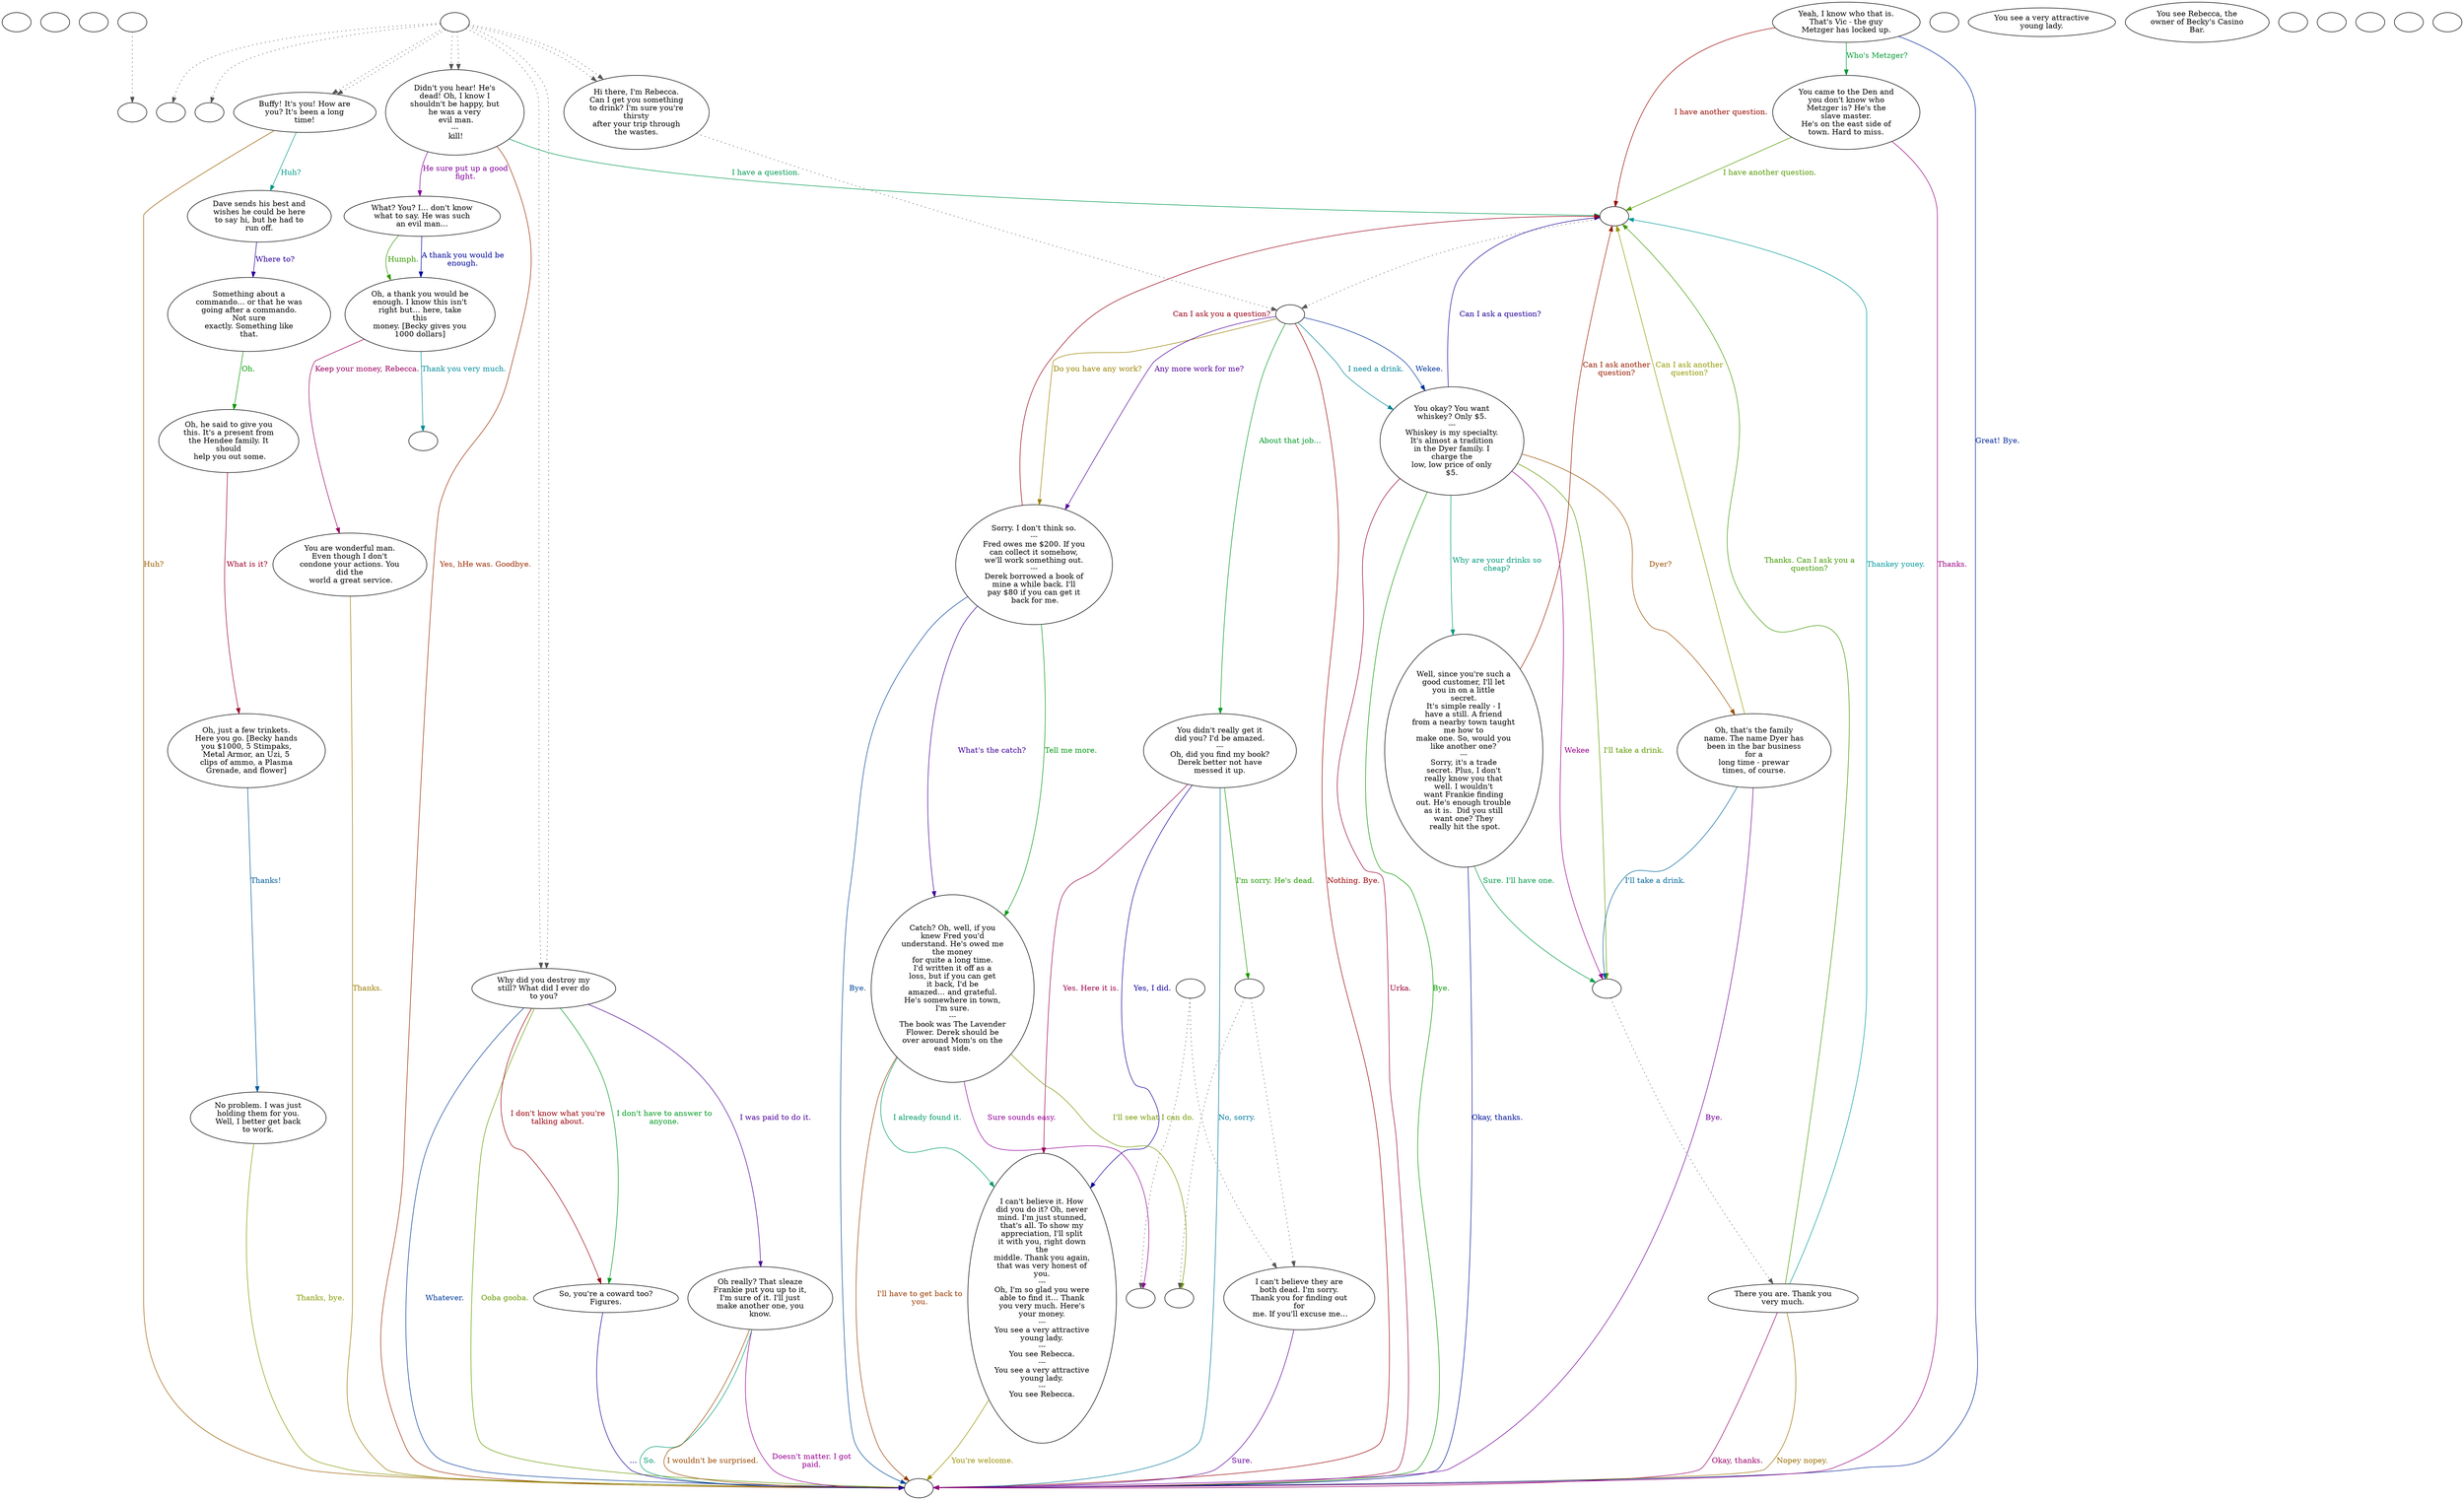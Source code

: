 digraph dcRebecc {
  "checkPartyMembersNearDoor" [style=filled       fillcolor="#FFFFFF"       color="#000000"]
  "checkPartyMembersNearDoor" [label=""]
  "start" [style=filled       fillcolor="#FFFFFF"       color="#000000"]
  "start" [label=""]
  "critter_p_proc" [style=filled       fillcolor="#FFFFFF"       color="#000000"]
  "critter_p_proc" [label=""]
  "pickup_p_proc" [style=filled       fillcolor="#FFFFFF"       color="#000000"]
  "pickup_p_proc" -> "Node998" [style=dotted color="#555555"]
  "pickup_p_proc" [label=""]
  "talk_p_proc" [style=filled       fillcolor="#FFFFFF"       color="#000000"]
  "talk_p_proc" -> "Node015" [style=dotted color="#555555"]
  "talk_p_proc" -> "Node026" [style=dotted color="#555555"]
  "talk_p_proc" -> "Node027" [style=dotted color="#555555"]
  "talk_p_proc" -> "Node027" [style=dotted color="#555555"]
  "talk_p_proc" -> "Node016" [style=dotted color="#555555"]
  "talk_p_proc" -> "Node016" [style=dotted color="#555555"]
  "talk_p_proc" -> "Node022" [style=dotted color="#555555"]
  "talk_p_proc" -> "Node022" [style=dotted color="#555555"]
  "talk_p_proc" -> "Node001" [style=dotted color="#555555"]
  "talk_p_proc" -> "Node001" [style=dotted color="#555555"]
  "talk_p_proc" [label=""]
  "destroy_p_proc" [style=filled       fillcolor="#FFFFFF"       color="#000000"]
  "destroy_p_proc" [label=""]
  "look_at_p_proc" [style=filled       fillcolor="#FFFFFF"       color="#000000"]
  "look_at_p_proc" [label="You see a very attractive\nyoung lady."]
  "description_p_proc" [style=filled       fillcolor="#FFFFFF"       color="#000000"]
  "description_p_proc" [label="You see Rebecca, the\nowner of Becky's Casino\nBar."]
  "use_skill_on_p_proc" [style=filled       fillcolor="#FFFFFF"       color="#000000"]
  "use_skill_on_p_proc" [label=""]
  "damage_p_proc" [style=filled       fillcolor="#FFFFFF"       color="#000000"]
  "damage_p_proc" [label=""]
  "map_enter_p_proc" [style=filled       fillcolor="#FFFFFF"       color="#000000"]
  "map_enter_p_proc" [label=""]
  "map_exit_p_proc" [style=filled       fillcolor="#FFFFFF"       color="#000000"]
  "map_exit_p_proc" [label=""]
  "timed_event_p_proc" [style=filled       fillcolor="#FFFFFF"       color="#000000"]
  "timed_event_p_proc" [label=""]
  "Node998" [style=filled       fillcolor="#FFFFFF"       color="#000000"]
  "Node998" [label=""]
  "Node999" [style=filled       fillcolor="#FFFFFF"       color="#000000"]
  "Node999" [label=""]
  "Node001" [style=filled       fillcolor="#FFFFFF"       color="#000000"]
  "Node001" -> "Node003" [style=dotted color="#555555"]
  "Node001" [label="Hi there, I'm Rebecca.\nCan I get you something\nto drink? I'm sure you're\nthirsty\nafter your trip through\nthe wastes."]
  "Node002" [style=filled       fillcolor="#FFFFFF"       color="#000000"]
  "Node002" -> "Node003" [style=dotted color="#555555"]
  "Node002" [label=""]
  "Node003" [style=filled       fillcolor="#FFFFFF"       color="#000000"]
  "Node003" [label=""]
  "Node003" -> "Node004" [label="I need a drink." color="#008499" fontcolor="#008499"]
  "Node003" -> "Node008" [label="Do you have any work?" color="#998100" fontcolor="#998100"]
  "Node003" -> "Node008" [label="Any more work for me?" color="#540099" fontcolor="#540099"]
  "Node003" -> "Node010" [label="About that job..." color="#009928" fontcolor="#009928"]
  "Node003" -> "Node999" [label="Nothing. Bye." color="#990005" fontcolor="#990005"]
  "Node003" -> "Node004" [label="Wekee." color="#003299" fontcolor="#003299"]
  "Node004" [style=filled       fillcolor="#FFFFFF"       color="#000000"]
  "Node004" [label="You okay? You want\nwhiskey? Only $5.\n---\nWhiskey is my specialty.\nIt's almost a tradition\nin the Dyer family. I\ncharge the\nlow, low price of only\n$5."]
  "Node004" -> "Node990" [label="I'll take a drink." color="#5E9900" fontcolor="#5E9900"]
  "Node004" -> "Node990" [label="Wekee" color="#99008B" fontcolor="#99008B"]
  "Node004" -> "Node006" [label="Why are your drinks so\ncheap?" color="#00997A" fontcolor="#00997A"]
  "Node004" -> "Node005" [label="Dyer?" color="#994E00" fontcolor="#994E00"]
  "Node004" -> "Node002" [label="Can I ask a question?" color="#210099" fontcolor="#210099"]
  "Node004" -> "Node999" [label="Bye." color="#0C9900" fontcolor="#0C9900"]
  "Node004" -> "Node999" [label="Urka." color="#990038" fontcolor="#990038"]
  "Node005" [style=filled       fillcolor="#FFFFFF"       color="#000000"]
  "Node005" [label="Oh, that's the family\nname. The name Dyer has\nbeen in the bar business\nfor a\nlong time - prewar\ntimes, of course."]
  "Node005" -> "Node990" [label="I'll take a drink." color="#006599" fontcolor="#006599"]
  "Node005" -> "Node002" [label="Can I ask another\nquestion?" color="#929900" fontcolor="#929900"]
  "Node005" -> "Node999" [label="Bye." color="#740099" fontcolor="#740099"]
  "Node006" [style=filled       fillcolor="#FFFFFF"       color="#000000"]
  "Node006" [label="Well, since you're such a\ngood customer, I'll let\nyou in on a little\nsecret.\nIt's simple really - I\nhave a still. A friend\nfrom a nearby town taught\nme how to\nmake one. So, would you\nlike another one?\n---\nSorry, it's a trade\nsecret. Plus, I don't\nreally know you that\nwell. I wouldn't\nwant Frankie finding\nout. He's enough trouble\nas it is.  Did you still\nwant one? They\n really hit the spot."]
  "Node006" -> "Node990" [label="Sure. I'll have one." color="#009947" fontcolor="#009947"]
  "Node006" -> "Node002" [label="Can I ask another\nquestion?" color="#991B00" fontcolor="#991B00"]
  "Node006" -> "Node999" [label="Okay, thanks." color="#001299" fontcolor="#001299"]
  "Node007" [style=filled       fillcolor="#FFFFFF"       color="#000000"]
  "Node007" [label="There you are. Thank you\nvery much."]
  "Node007" -> "Node002" [label="Thanks. Can I ask you a\nquestion?" color="#3F9900" fontcolor="#3F9900"]
  "Node007" -> "Node999" [label="Okay, thanks." color="#99006B" fontcolor="#99006B"]
  "Node007" -> "Node002" [label="Thankey youey." color="#009899" fontcolor="#009899"]
  "Node007" -> "Node999" [label="Nopey nopey." color="#996D00" fontcolor="#996D00"]
  "Node008" [style=filled       fillcolor="#FFFFFF"       color="#000000"]
  "Node008" [label="Sorry. I don't think so.\n---\nFred owes me $200. If you\ncan collect it somehow,\nwe'll work something out.\n---\nDerek borrowed a book of\nmine a while back. I'll\npay $80 if you can get it\n back for me."]
  "Node008" -> "Node009" [label="What's the catch?" color="#410099" fontcolor="#410099"]
  "Node008" -> "Node009" [label="Tell me more." color="#009914" fontcolor="#009914"]
  "Node008" -> "Node002" [label="Can I ask you a question?" color="#990019" fontcolor="#990019"]
  "Node008" -> "Node999" [label="Bye." color="#004599" fontcolor="#004599"]
  "Node009" [style=filled       fillcolor="#FFFFFF"       color="#000000"]
  "Node009" [label="Catch? Oh, well, if you\nknew Fred you'd\nunderstand. He's owed me\nthe money\nfor quite a long time.\nI'd written it off as a\nloss, but if you can get\nit back, I'd be\namazed… and grateful.\nHe's somewhere in town,\nI'm sure.\n---\nThe book was The Lavender\nFlower. Derek should be\nover around Mom's on the\neast side."]
  "Node009" -> "Node989" [label="I'll see what I can do." color="#729900" fontcolor="#729900"]
  "Node009" -> "Node988" [label="Sure sounds easy." color="#930099" fontcolor="#930099"]
  "Node009" -> "Node011" [label="I already found it." color="#009967" fontcolor="#009967"]
  "Node009" -> "Node999" [label="I'll have to get back to\nyou." color="#993A00" fontcolor="#993A00"]
  "Node010" [style=filled       fillcolor="#FFFFFF"       color="#000000"]
  "Node010" [label="You didn't really get it\ndid you? I'd be amazed.\n---\nOh, did you find my book?\nDerek better not have\nmessed it up."]
  "Node010" -> "Node011" [label="Yes, I did." color="#0E0099" fontcolor="#0E0099"]
  "Node010" -> "Node987" [label="I'm sorry. He's dead." color="#1F9900" fontcolor="#1F9900"]
  "Node010" -> "Node011" [label="Yes. Here it is." color="#99004C" fontcolor="#99004C"]
  "Node010" -> "Node999" [label="No, sorry." color="#007899" fontcolor="#007899"]
  "Node011" [style=filled       fillcolor="#FFFFFF"       color="#000000"]
  "Node011" [label="I can't believe it. How\ndid you do it? Oh, never\nmind. I'm just stunned,\nthat's all. To show my\nappreciation, I'll split\nit with you, right down\nthe\nmiddle. Thank you again,\nthat was very honest of\nyou.\n---\nOh, I'm so glad you were\nable to find it… Thank\nyou very much. Here's\nyour money.\n---\nYou see a very attractive\nyoung lady.\n---\nYou see Rebecca.\n---\nYou see a very attractive\nyoung lady.\n---\nYou see Rebecca."]
  "Node011" -> "Node999" [label="You're welcome." color="#998D00" fontcolor="#998D00"]
  "Node012" [style=filled       fillcolor="#FFFFFF"       color="#000000"]
  "Node012" [label="I can't believe they are\nboth dead. I'm sorry.\nThank you for finding out\nfor\n me. If you'll excuse me…"]
  "Node012" -> "Node999" [label="Sure." color="#600099" fontcolor="#600099"]
  "Node013" [style=filled       fillcolor="#FFFFFF"       color="#000000"]
  "Node013" [label="Yeah, I know who that is.\nThat's Vic - the guy\nMetzger has locked up."]
  "Node013" -> "Node014" [label="Who's Metzger?" color="#009934" fontcolor="#009934"]
  "Node013" -> "Node002" [label="I have another question." color="#990700" fontcolor="#990700"]
  "Node013" -> "Node999" [label="Great! Bye." color="#002699" fontcolor="#002699"]
  "Node014" [style=filled       fillcolor="#FFFFFF"       color="#000000"]
  "Node014" [label="You came to the Den and\nyou don't know who\nMetzger is? He's the\nslave master.\nHe's on the east side of\ntown. Hard to miss."]
  "Node014" -> "Node002" [label="I have another question." color="#529900" fontcolor="#529900"]
  "Node014" -> "Node999" [label="Thanks." color="#99007F" fontcolor="#99007F"]
  "Node015" [style=filled       fillcolor="#FFFFFF"       color="#000000"]
  "Node015" [label=""]
  "Node016" [style=filled       fillcolor="#FFFFFF"       color="#000000"]
  "Node016" [label="Buffy! It's you! How are\nyou? It's been a long\ntime!"]
  "Node016" -> "Node017" [label="Huh?" color="#009986" fontcolor="#009986"]
  "Node016" -> "Node999" [label="Huh?" color="#995A00" fontcolor="#995A00"]
  "Node017" [style=filled       fillcolor="#FFFFFF"       color="#000000"]
  "Node017" [label="Dave sends his best and\nwishes he could be here\nto say hi, but he had to\nrun off."]
  "Node017" -> "Node018" [label="Where to?" color="#2D0099" fontcolor="#2D0099"]
  "Node018" [style=filled       fillcolor="#FFFFFF"       color="#000000"]
  "Node018" [label="Something about a\ncommando… or that he was\ngoing after a commando.\nNot sure\nexactly. Something like\nthat."]
  "Node018" -> "Node019" [label="Oh." color="#009901" fontcolor="#009901"]
  "Node019" [style=filled       fillcolor="#FFFFFF"       color="#000000"]
  "Node019" [label="Oh, he said to give you\nthis. It's a present from\nthe Hendee family. It\nshould\n help you out some."]
  "Node019" -> "Node020" [label="What is it?" color="#99002C" fontcolor="#99002C"]
  "Node020" [style=filled       fillcolor="#FFFFFF"       color="#000000"]
  "Node020" [label="Oh, just a few trinkets.\nHere you go. [Becky hands\nyou $1000, 5 Stimpaks,\nMetal Armor, an Uzi, 5\nclips of ammo, a Plasma\nGrenade, and flower]"]
  "Node020" -> "Node021" [label="Thanks!" color="#005999" fontcolor="#005999"]
  "Node021" [style=filled       fillcolor="#FFFFFF"       color="#000000"]
  "Node021" [label="No problem. I was just\nholding them for you.\nWell, I better get back\nto work."]
  "Node021" -> "Node999" [label="Thanks, bye." color="#859900" fontcolor="#859900"]
  "Node022" [style=filled       fillcolor="#FFFFFF"       color="#000000"]
  "Node022" [label="Didn't you hear! He's\ndead! Oh, I know I\nshouldn't be happy, but\nhe was a very\n evil man.\n---\n kill!"]
  "Node022" -> "Node023" [label="He sure put up a good\nfight." color="#800099" fontcolor="#800099"]
  "Node022" -> "Node002" [label="I have a question." color="#009953" fontcolor="#009953"]
  "Node022" -> "Node999" [label="Yes, hHe was. Goodbye." color="#992700" fontcolor="#992700"]
  "Node023" [style=filled       fillcolor="#FFFFFF"       color="#000000"]
  "Node023" [label="What? You? I… don't know\nwhat to say. He was such\nan evil man…"]
  "Node023" -> "Node024" [label="A thank you would be\nenough." color="#000699" fontcolor="#000699"]
  "Node023" -> "Node024" [label="Humph." color="#339900" fontcolor="#339900"]
  "Node024" [style=filled       fillcolor="#FFFFFF"       color="#000000"]
  "Node024" [label="Oh, a thank you would be\nenough. I know this isn't\nright but… here, take\nthis\nmoney. [Becky gives you\n1000 dollars]"]
  "Node024" -> "Node025" [label="Keep your money, Rebecca." color="#99005F" fontcolor="#99005F"]
  "Node024" -> "Node985" [label="Thank you very much." color="#008C99" fontcolor="#008C99"]
  "Node025" [style=filled       fillcolor="#FFFFFF"       color="#000000"]
  "Node025" [label="You are wonderful man.\nEven though I don't\ncondone your actions. You\ndid the\n world a great service."]
  "Node025" -> "Node999" [label="Thanks." color="#997900" fontcolor="#997900"]
  "Node026" [style=filled       fillcolor="#FFFFFF"       color="#000000"]
  "Node026" [label=""]
  "Node027" [style=filled       fillcolor="#FFFFFF"       color="#000000"]
  "Node027" [label="Why did you destroy my\nstill? What did I ever do\nto you?"]
  "Node027" -> "Node028" [label="I was paid to do it." color="#4D0099" fontcolor="#4D0099"]
  "Node027" -> "Node029" [label="I don't have to answer to\nanyone." color="#009920" fontcolor="#009920"]
  "Node027" -> "Node029" [label="I don't know what you're\ntalking about." color="#99000D" fontcolor="#99000D"]
  "Node027" -> "Node999" [label="Whatever." color="#003999" fontcolor="#003999"]
  "Node027" -> "Node999" [label="Ooba gooba." color="#669900" fontcolor="#669900"]
  "Node028" [style=filled       fillcolor="#FFFFFF"       color="#000000"]
  "Node028" [label="Oh really? That sleaze\nFrankie put you up to it,\nI'm sure of it. I'll just\nmake another one, you\nknow."]
  "Node028" -> "Node999" [label="Doesn't matter. I got\npaid." color="#990092" fontcolor="#990092"]
  "Node028" -> "Node999" [label="So." color="#009973" fontcolor="#009973"]
  "Node028" -> "Node999" [label="I wouldn't be surprised." color="#994600" fontcolor="#994600"]
  "Node029" [style=filled       fillcolor="#FFFFFF"       color="#000000"]
  "Node029" [label="So, you're a coward too?\nFigures."]
  "Node029" -> "Node999" [label="…" color="#1A0099" fontcolor="#1A0099"]
  "Node990" [style=filled       fillcolor="#FFFFFF"       color="#000000"]
  "Node990" -> "Node007" [style=dotted color="#555555"]
  "Node990" [label=""]
  "Node989" [style=filled       fillcolor="#FFFFFF"       color="#000000"]
  "Node989" [label=""]
  "Node988" [style=filled       fillcolor="#FFFFFF"       color="#000000"]
  "Node988" [label=""]
  "Node987" [style=filled       fillcolor="#FFFFFF"       color="#000000"]
  "Node987" -> "Node989" [style=dotted color="#555555"]
  "Node987" -> "Node012" [style=dotted color="#555555"]
  "Node987" [label=""]
  "Node986" [style=filled       fillcolor="#FFFFFF"       color="#000000"]
  "Node986" -> "Node988" [style=dotted color="#555555"]
  "Node986" -> "Node012" [style=dotted color="#555555"]
  "Node986" [label=""]
  "Node985" [style=filled       fillcolor="#FFFFFF"       color="#000000"]
  "Node985" [label=""]
}